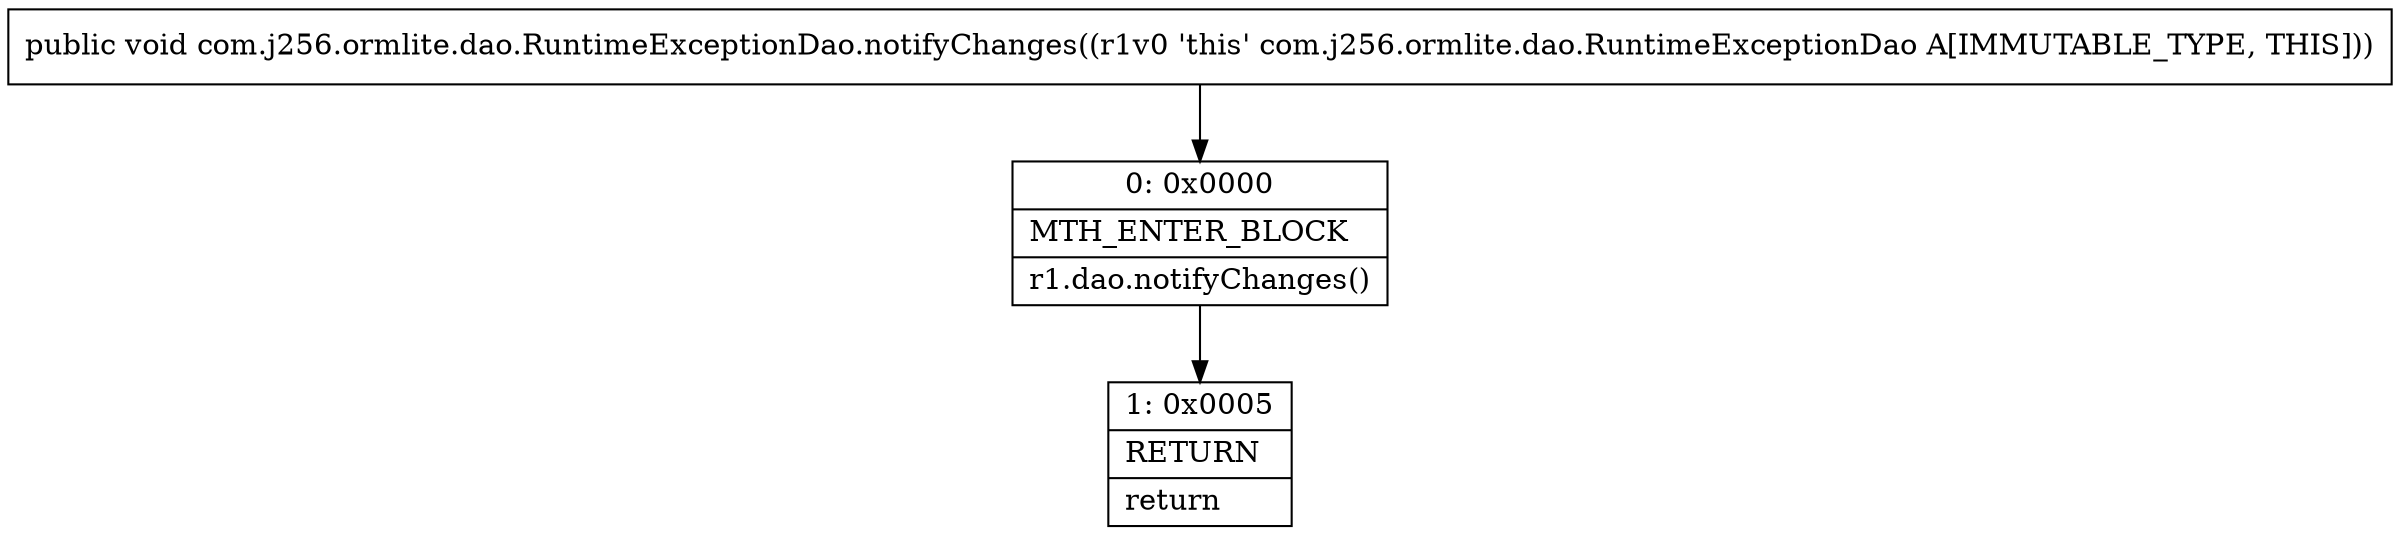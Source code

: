 digraph "CFG forcom.j256.ormlite.dao.RuntimeExceptionDao.notifyChanges()V" {
Node_0 [shape=record,label="{0\:\ 0x0000|MTH_ENTER_BLOCK\l|r1.dao.notifyChanges()\l}"];
Node_1 [shape=record,label="{1\:\ 0x0005|RETURN\l|return\l}"];
MethodNode[shape=record,label="{public void com.j256.ormlite.dao.RuntimeExceptionDao.notifyChanges((r1v0 'this' com.j256.ormlite.dao.RuntimeExceptionDao A[IMMUTABLE_TYPE, THIS])) }"];
MethodNode -> Node_0;
Node_0 -> Node_1;
}

